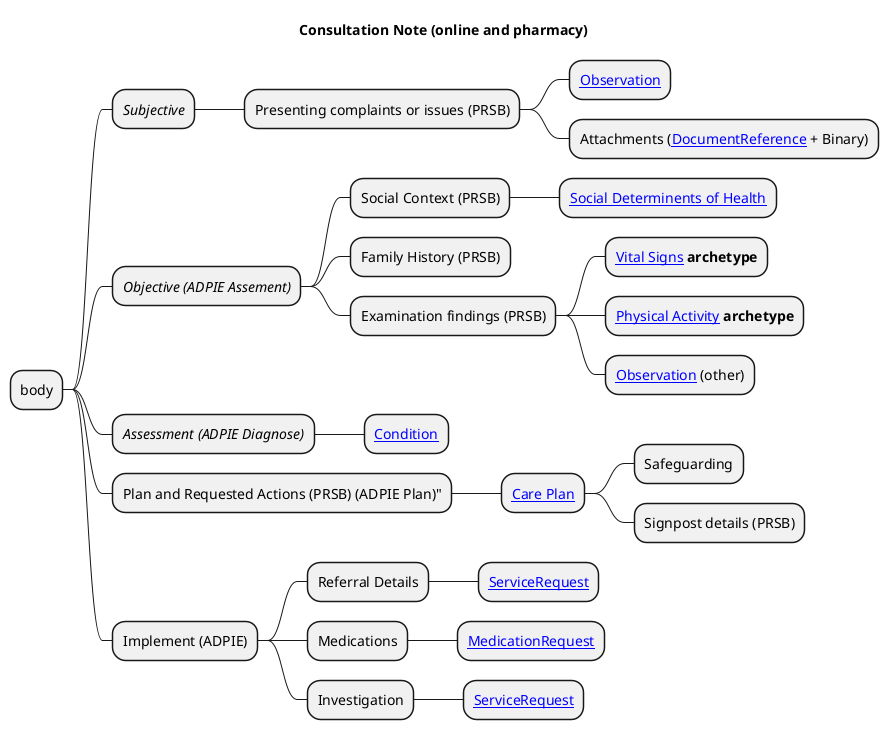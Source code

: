 @startmindmap

title "Consultation Note (online and pharmacy)"

* body
** <i>Subjective</i>
*** Presenting complaints or issues (PRSB)
**** [[StructureDefinition-Observation.html Observation]]
**** Attachments ([[StructureDefinition-DocumentReference.html DocumentReference]] + Binary)
** <i>Objective (ADPIE Assement)</i>
*** Social Context (PRSB)
**** [[https://build.fhir.org/ig/HL7/fhir-sdoh-clinicalcare/ Social Determinents of Health]]
*** Family History (PRSB)
*** Examination findings (PRSB)
**** [[assessments-and-observations.html#vital-signs Vital Signs]] <b>archetype</b>
**** [[assessments-and-observations.html#daily-physical-activity Physical Activity]] <b>archetype</b>
**** [[StructureDefinition-Observation.html Observation]] (other)
** <i>Assessment (ADPIE Diagnose)</i>
*** [[StructureDefinition-Condition.html Condition]]
** Plan and Requested Actions (PRSB) (ADPIE Plan)"
*** [[StructureDefinition-CarePlan.html Care Plan]]
**** Safeguarding
**** Signpost details (PRSB)
** Implement (ADPIE)
*** Referral Details
**** [[StructureDefinition-ServiceRequest.html ServiceRequest]]
*** Medications
**** [[StructureDefinition-MedicationRequest.html MedicationRequest]]
*** Investigation
**** [[StructureDefinition-ServiceRequest.html ServiceRequest]]

@endmindmap
